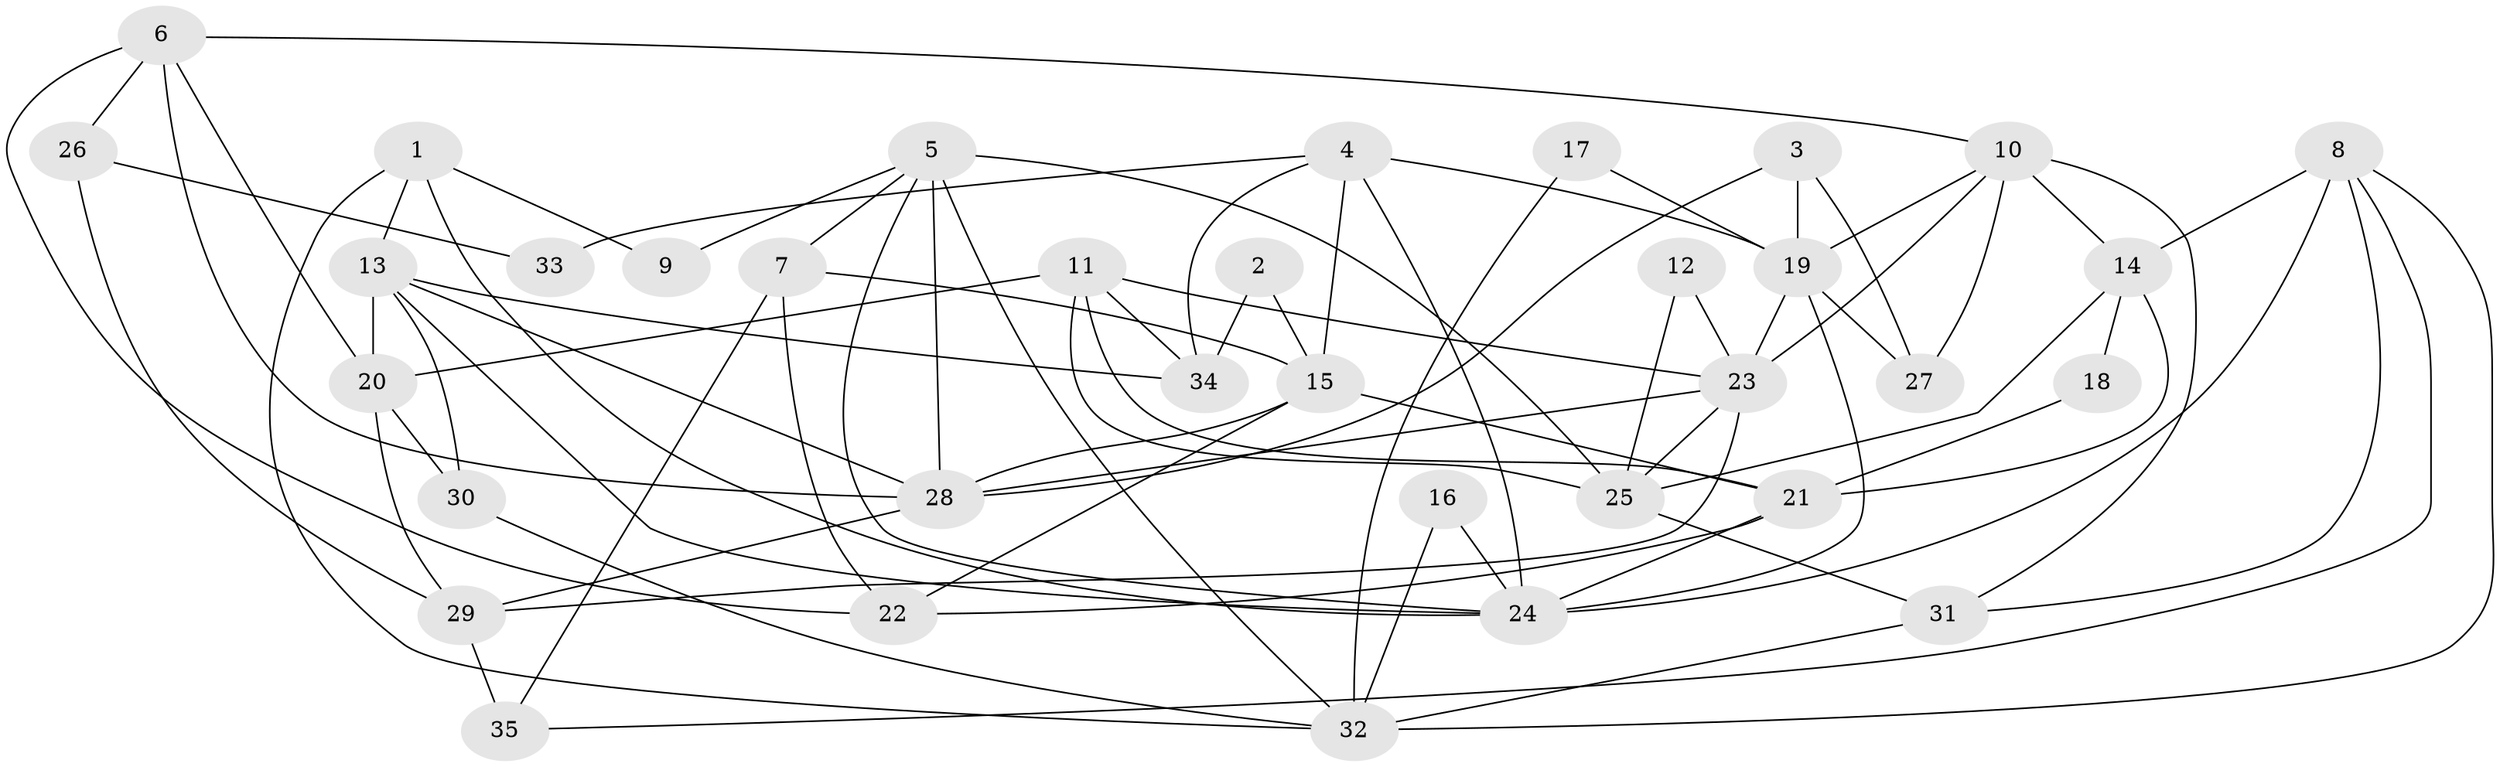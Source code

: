 // original degree distribution, {3: 0.22, 4: 0.28, 2: 0.16, 5: 0.22, 6: 0.04, 7: 0.08}
// Generated by graph-tools (version 1.1) at 2025/37/03/04/25 23:37:05]
// undirected, 35 vertices, 78 edges
graph export_dot {
  node [color=gray90,style=filled];
  1;
  2;
  3;
  4;
  5;
  6;
  7;
  8;
  9;
  10;
  11;
  12;
  13;
  14;
  15;
  16;
  17;
  18;
  19;
  20;
  21;
  22;
  23;
  24;
  25;
  26;
  27;
  28;
  29;
  30;
  31;
  32;
  33;
  34;
  35;
  1 -- 9 [weight=1.0];
  1 -- 13 [weight=1.0];
  1 -- 24 [weight=1.0];
  1 -- 32 [weight=1.0];
  2 -- 15 [weight=1.0];
  2 -- 34 [weight=1.0];
  3 -- 19 [weight=1.0];
  3 -- 27 [weight=1.0];
  3 -- 28 [weight=1.0];
  4 -- 15 [weight=1.0];
  4 -- 19 [weight=1.0];
  4 -- 24 [weight=1.0];
  4 -- 33 [weight=1.0];
  4 -- 34 [weight=1.0];
  5 -- 7 [weight=1.0];
  5 -- 9 [weight=1.0];
  5 -- 24 [weight=1.0];
  5 -- 25 [weight=1.0];
  5 -- 28 [weight=2.0];
  5 -- 32 [weight=1.0];
  6 -- 10 [weight=1.0];
  6 -- 20 [weight=1.0];
  6 -- 22 [weight=1.0];
  6 -- 26 [weight=1.0];
  6 -- 28 [weight=1.0];
  7 -- 15 [weight=1.0];
  7 -- 22 [weight=1.0];
  7 -- 35 [weight=1.0];
  8 -- 14 [weight=2.0];
  8 -- 24 [weight=1.0];
  8 -- 31 [weight=1.0];
  8 -- 32 [weight=1.0];
  8 -- 35 [weight=1.0];
  10 -- 14 [weight=1.0];
  10 -- 19 [weight=1.0];
  10 -- 23 [weight=1.0];
  10 -- 27 [weight=1.0];
  10 -- 31 [weight=2.0];
  11 -- 20 [weight=1.0];
  11 -- 21 [weight=1.0];
  11 -- 23 [weight=1.0];
  11 -- 25 [weight=1.0];
  11 -- 34 [weight=1.0];
  12 -- 23 [weight=1.0];
  12 -- 25 [weight=1.0];
  13 -- 20 [weight=1.0];
  13 -- 24 [weight=1.0];
  13 -- 28 [weight=1.0];
  13 -- 30 [weight=1.0];
  13 -- 34 [weight=1.0];
  14 -- 18 [weight=1.0];
  14 -- 21 [weight=1.0];
  14 -- 25 [weight=1.0];
  15 -- 21 [weight=1.0];
  15 -- 22 [weight=1.0];
  15 -- 28 [weight=1.0];
  16 -- 24 [weight=1.0];
  16 -- 32 [weight=1.0];
  17 -- 19 [weight=1.0];
  17 -- 32 [weight=1.0];
  18 -- 21 [weight=1.0];
  19 -- 23 [weight=1.0];
  19 -- 24 [weight=1.0];
  19 -- 27 [weight=1.0];
  20 -- 29 [weight=1.0];
  20 -- 30 [weight=1.0];
  21 -- 22 [weight=1.0];
  21 -- 24 [weight=1.0];
  23 -- 25 [weight=1.0];
  23 -- 28 [weight=1.0];
  23 -- 29 [weight=1.0];
  25 -- 31 [weight=2.0];
  26 -- 29 [weight=1.0];
  26 -- 33 [weight=1.0];
  28 -- 29 [weight=1.0];
  29 -- 35 [weight=2.0];
  30 -- 32 [weight=1.0];
  31 -- 32 [weight=1.0];
}
